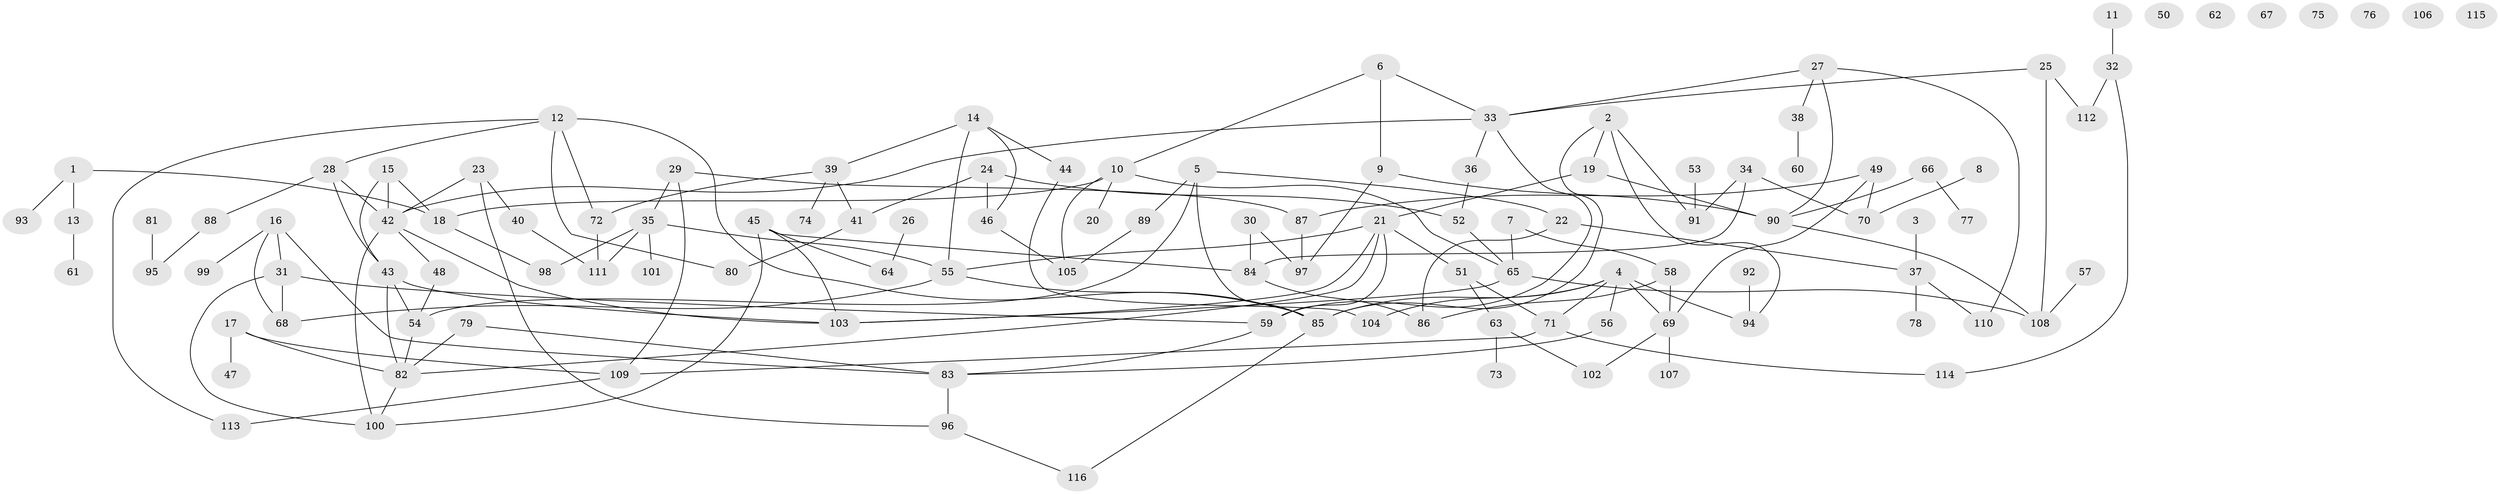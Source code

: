 // Generated by graph-tools (version 1.1) at 2025/12/03/09/25 04:12:55]
// undirected, 116 vertices, 160 edges
graph export_dot {
graph [start="1"]
  node [color=gray90,style=filled];
  1;
  2;
  3;
  4;
  5;
  6;
  7;
  8;
  9;
  10;
  11;
  12;
  13;
  14;
  15;
  16;
  17;
  18;
  19;
  20;
  21;
  22;
  23;
  24;
  25;
  26;
  27;
  28;
  29;
  30;
  31;
  32;
  33;
  34;
  35;
  36;
  37;
  38;
  39;
  40;
  41;
  42;
  43;
  44;
  45;
  46;
  47;
  48;
  49;
  50;
  51;
  52;
  53;
  54;
  55;
  56;
  57;
  58;
  59;
  60;
  61;
  62;
  63;
  64;
  65;
  66;
  67;
  68;
  69;
  70;
  71;
  72;
  73;
  74;
  75;
  76;
  77;
  78;
  79;
  80;
  81;
  82;
  83;
  84;
  85;
  86;
  87;
  88;
  89;
  90;
  91;
  92;
  93;
  94;
  95;
  96;
  97;
  98;
  99;
  100;
  101;
  102;
  103;
  104;
  105;
  106;
  107;
  108;
  109;
  110;
  111;
  112;
  113;
  114;
  115;
  116;
  1 -- 13;
  1 -- 18;
  1 -- 93;
  2 -- 19;
  2 -- 85;
  2 -- 91;
  2 -- 94;
  3 -- 37;
  4 -- 56;
  4 -- 69;
  4 -- 71;
  4 -- 85;
  4 -- 94;
  4 -- 104;
  5 -- 22;
  5 -- 54;
  5 -- 85;
  5 -- 89;
  6 -- 9;
  6 -- 10;
  6 -- 33;
  7 -- 58;
  7 -- 65;
  8 -- 70;
  9 -- 90;
  9 -- 97;
  10 -- 18;
  10 -- 20;
  10 -- 65;
  10 -- 105;
  11 -- 32;
  12 -- 28;
  12 -- 72;
  12 -- 80;
  12 -- 85;
  12 -- 113;
  13 -- 61;
  14 -- 39;
  14 -- 44;
  14 -- 46;
  14 -- 55;
  15 -- 18;
  15 -- 42;
  15 -- 43;
  16 -- 31;
  16 -- 68;
  16 -- 83;
  16 -- 99;
  17 -- 47;
  17 -- 82;
  17 -- 109;
  18 -- 98;
  19 -- 21;
  19 -- 90;
  21 -- 51;
  21 -- 55;
  21 -- 59;
  21 -- 82;
  21 -- 103;
  22 -- 37;
  22 -- 86;
  23 -- 40;
  23 -- 42;
  23 -- 96;
  24 -- 41;
  24 -- 46;
  24 -- 52;
  25 -- 33;
  25 -- 108;
  25 -- 112;
  26 -- 64;
  27 -- 33;
  27 -- 38;
  27 -- 90;
  27 -- 110;
  28 -- 42;
  28 -- 43;
  28 -- 88;
  29 -- 35;
  29 -- 87;
  29 -- 109;
  30 -- 84;
  30 -- 97;
  31 -- 59;
  31 -- 68;
  31 -- 100;
  32 -- 112;
  32 -- 114;
  33 -- 36;
  33 -- 42;
  33 -- 59;
  34 -- 70;
  34 -- 84;
  34 -- 91;
  35 -- 55;
  35 -- 98;
  35 -- 101;
  35 -- 111;
  36 -- 52;
  37 -- 78;
  37 -- 110;
  38 -- 60;
  39 -- 41;
  39 -- 72;
  39 -- 74;
  40 -- 111;
  41 -- 80;
  42 -- 48;
  42 -- 100;
  42 -- 103;
  43 -- 54;
  43 -- 82;
  43 -- 103;
  44 -- 104;
  45 -- 64;
  45 -- 84;
  45 -- 100;
  45 -- 103;
  46 -- 105;
  48 -- 54;
  49 -- 69;
  49 -- 70;
  49 -- 87;
  51 -- 63;
  51 -- 71;
  52 -- 65;
  53 -- 91;
  54 -- 82;
  55 -- 68;
  55 -- 85;
  56 -- 83;
  57 -- 108;
  58 -- 69;
  58 -- 86;
  59 -- 83;
  63 -- 73;
  63 -- 102;
  65 -- 103;
  65 -- 108;
  66 -- 77;
  66 -- 90;
  69 -- 102;
  69 -- 107;
  71 -- 109;
  71 -- 114;
  72 -- 111;
  79 -- 82;
  79 -- 83;
  81 -- 95;
  82 -- 100;
  83 -- 96;
  84 -- 86;
  85 -- 116;
  87 -- 97;
  88 -- 95;
  89 -- 105;
  90 -- 108;
  92 -- 94;
  96 -- 116;
  109 -- 113;
}

